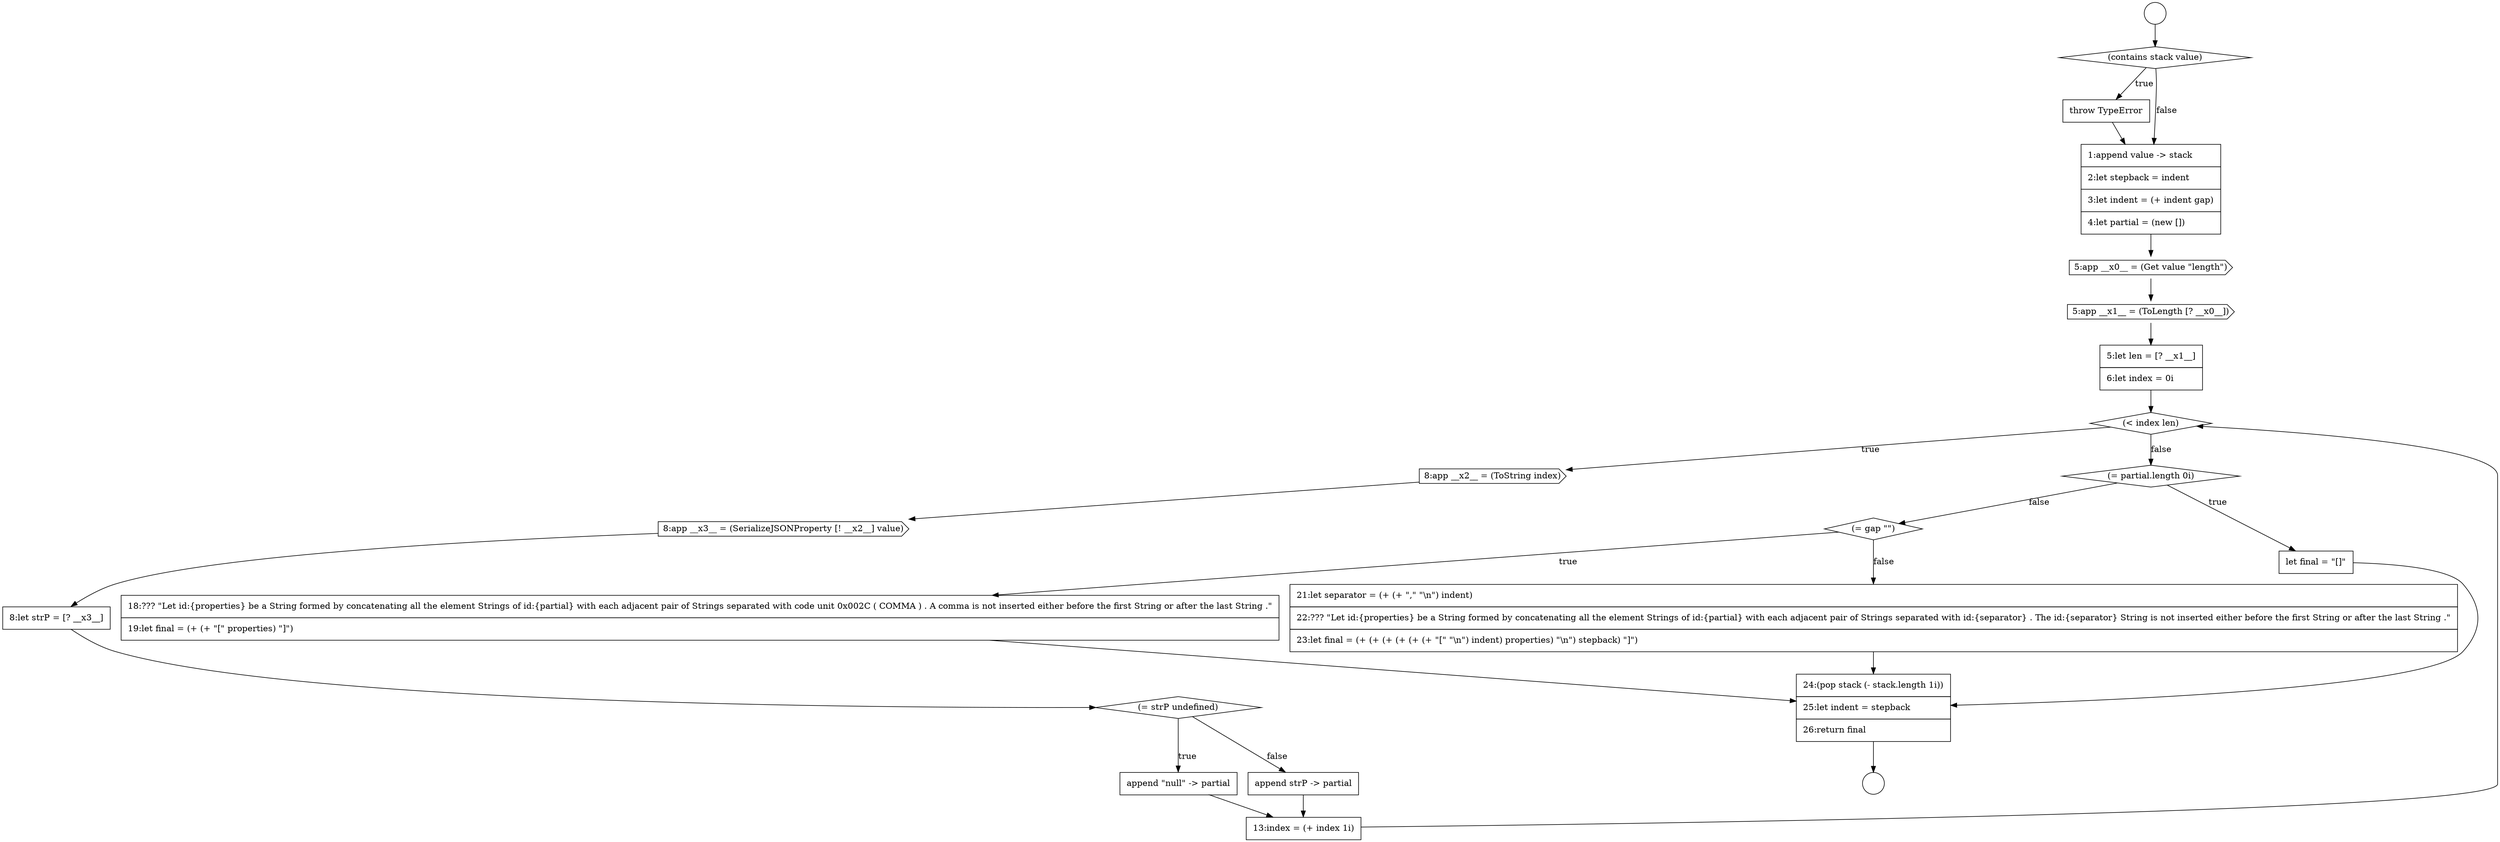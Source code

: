 digraph {
  node15440 [shape=diamond, label=<<font color="black">(&lt; index len)</font>> color="black" fillcolor="white" style=filled]
  node15450 [shape=diamond, label=<<font color="black">(= gap &quot;&quot;)</font>> color="black" fillcolor="white" style=filled]
  node15435 [shape=none, margin=0, label=<<font color="black">
    <table border="0" cellborder="1" cellspacing="0" cellpadding="10">
      <tr><td align="left">throw TypeError</td></tr>
    </table>
  </font>> color="black" fillcolor="white" style=filled]
  node15441 [shape=cds, label=<<font color="black">8:app __x2__ = (ToString index)</font>> color="black" fillcolor="white" style=filled]
  node15445 [shape=none, margin=0, label=<<font color="black">
    <table border="0" cellborder="1" cellspacing="0" cellpadding="10">
      <tr><td align="left">append &quot;null&quot; -&gt; partial</td></tr>
    </table>
  </font>> color="black" fillcolor="white" style=filled]
  node15449 [shape=none, margin=0, label=<<font color="black">
    <table border="0" cellborder="1" cellspacing="0" cellpadding="10">
      <tr><td align="left">let final = &quot;[]&quot;</td></tr>
    </table>
  </font>> color="black" fillcolor="white" style=filled]
  node15442 [shape=cds, label=<<font color="black">8:app __x3__ = (SerializeJSONProperty [! __x2__] value)</font>> color="black" fillcolor="white" style=filled]
  node15446 [shape=none, margin=0, label=<<font color="black">
    <table border="0" cellborder="1" cellspacing="0" cellpadding="10">
      <tr><td align="left">append strP -&gt; partial</td></tr>
    </table>
  </font>> color="black" fillcolor="white" style=filled]
  node15433 [shape=circle label=" " color="black" fillcolor="white" style=filled]
  node15438 [shape=cds, label=<<font color="black">5:app __x1__ = (ToLength [? __x0__])</font>> color="black" fillcolor="white" style=filled]
  node15432 [shape=circle label=" " color="black" fillcolor="white" style=filled]
  node15447 [shape=none, margin=0, label=<<font color="black">
    <table border="0" cellborder="1" cellspacing="0" cellpadding="10">
      <tr><td align="left">13:index = (+ index 1i)</td></tr>
    </table>
  </font>> color="black" fillcolor="white" style=filled]
  node15443 [shape=none, margin=0, label=<<font color="black">
    <table border="0" cellborder="1" cellspacing="0" cellpadding="10">
      <tr><td align="left">8:let strP = [? __x3__]</td></tr>
    </table>
  </font>> color="black" fillcolor="white" style=filled]
  node15451 [shape=none, margin=0, label=<<font color="black">
    <table border="0" cellborder="1" cellspacing="0" cellpadding="10">
      <tr><td align="left">18:??? &quot;Let id:{properties} be a String formed by concatenating all the element Strings of id:{partial} with each adjacent pair of Strings separated with code unit 0x002C ( COMMA ) . A comma is not inserted either before the first String or after the last String .&quot;</td></tr>
      <tr><td align="left">19:let final = (+ (+ &quot;[&quot; properties) &quot;]&quot;)</td></tr>
    </table>
  </font>> color="black" fillcolor="white" style=filled]
  node15448 [shape=diamond, label=<<font color="black">(= partial.length 0i)</font>> color="black" fillcolor="white" style=filled]
  node15444 [shape=diamond, label=<<font color="black">(= strP undefined)</font>> color="black" fillcolor="white" style=filled]
  node15434 [shape=diamond, label=<<font color="black">(contains stack value)</font>> color="black" fillcolor="white" style=filled]
  node15439 [shape=none, margin=0, label=<<font color="black">
    <table border="0" cellborder="1" cellspacing="0" cellpadding="10">
      <tr><td align="left">5:let len = [? __x1__]</td></tr>
      <tr><td align="left">6:let index = 0i</td></tr>
    </table>
  </font>> color="black" fillcolor="white" style=filled]
  node15452 [shape=none, margin=0, label=<<font color="black">
    <table border="0" cellborder="1" cellspacing="0" cellpadding="10">
      <tr><td align="left">21:let separator = (+ (+ &quot;,&quot; &quot;\n&quot;) indent)</td></tr>
      <tr><td align="left">22:??? &quot;Let id:{properties} be a String formed by concatenating all the element Strings of id:{partial} with each adjacent pair of Strings separated with id:{separator} . The id:{separator} String is not inserted either before the first String or after the last String .&quot;</td></tr>
      <tr><td align="left">23:let final = (+ (+ (+ (+ (+ (+ &quot;[&quot; &quot;\n&quot;) indent) properties) &quot;\n&quot;) stepback) &quot;]&quot;)</td></tr>
    </table>
  </font>> color="black" fillcolor="white" style=filled]
  node15453 [shape=none, margin=0, label=<<font color="black">
    <table border="0" cellborder="1" cellspacing="0" cellpadding="10">
      <tr><td align="left">24:(pop stack (- stack.length 1i))</td></tr>
      <tr><td align="left">25:let indent = stepback</td></tr>
      <tr><td align="left">26:return final</td></tr>
    </table>
  </font>> color="black" fillcolor="white" style=filled]
  node15436 [shape=none, margin=0, label=<<font color="black">
    <table border="0" cellborder="1" cellspacing="0" cellpadding="10">
      <tr><td align="left">1:append value -&gt; stack</td></tr>
      <tr><td align="left">2:let stepback = indent</td></tr>
      <tr><td align="left">3:let indent = (+ indent gap)</td></tr>
      <tr><td align="left">4:let partial = (new [])</td></tr>
    </table>
  </font>> color="black" fillcolor="white" style=filled]
  node15437 [shape=cds, label=<<font color="black">5:app __x0__ = (Get value &quot;length&quot;)</font>> color="black" fillcolor="white" style=filled]
  node15449 -> node15453 [ color="black"]
  node15438 -> node15439 [ color="black"]
  node15443 -> node15444 [ color="black"]
  node15435 -> node15436 [ color="black"]
  node15451 -> node15453 [ color="black"]
  node15446 -> node15447 [ color="black"]
  node15434 -> node15435 [label=<<font color="black">true</font>> color="black"]
  node15434 -> node15436 [label=<<font color="black">false</font>> color="black"]
  node15442 -> node15443 [ color="black"]
  node15436 -> node15437 [ color="black"]
  node15441 -> node15442 [ color="black"]
  node15432 -> node15434 [ color="black"]
  node15440 -> node15441 [label=<<font color="black">true</font>> color="black"]
  node15440 -> node15448 [label=<<font color="black">false</font>> color="black"]
  node15450 -> node15451 [label=<<font color="black">true</font>> color="black"]
  node15450 -> node15452 [label=<<font color="black">false</font>> color="black"]
  node15445 -> node15447 [ color="black"]
  node15439 -> node15440 [ color="black"]
  node15447 -> node15440 [ color="black"]
  node15452 -> node15453 [ color="black"]
  node15453 -> node15433 [ color="black"]
  node15437 -> node15438 [ color="black"]
  node15448 -> node15449 [label=<<font color="black">true</font>> color="black"]
  node15448 -> node15450 [label=<<font color="black">false</font>> color="black"]
  node15444 -> node15445 [label=<<font color="black">true</font>> color="black"]
  node15444 -> node15446 [label=<<font color="black">false</font>> color="black"]
}
